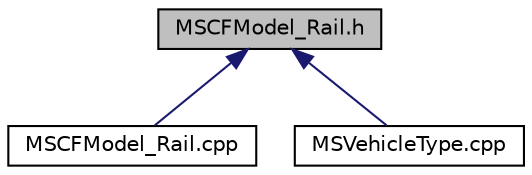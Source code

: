 digraph "MSCFModel_Rail.h"
{
  edge [fontname="Helvetica",fontsize="10",labelfontname="Helvetica",labelfontsize="10"];
  node [fontname="Helvetica",fontsize="10",shape=record];
  Node14 [label="MSCFModel_Rail.h",height=0.2,width=0.4,color="black", fillcolor="grey75", style="filled", fontcolor="black"];
  Node14 -> Node15 [dir="back",color="midnightblue",fontsize="10",style="solid",fontname="Helvetica"];
  Node15 [label="MSCFModel_Rail.cpp",height=0.2,width=0.4,color="black", fillcolor="white", style="filled",URL="$df/dd7/_m_s_c_f_model___rail_8cpp.html"];
  Node14 -> Node16 [dir="back",color="midnightblue",fontsize="10",style="solid",fontname="Helvetica"];
  Node16 [label="MSVehicleType.cpp",height=0.2,width=0.4,color="black", fillcolor="white", style="filled",URL="$d1/d63/_m_s_vehicle_type_8cpp.html"];
}
